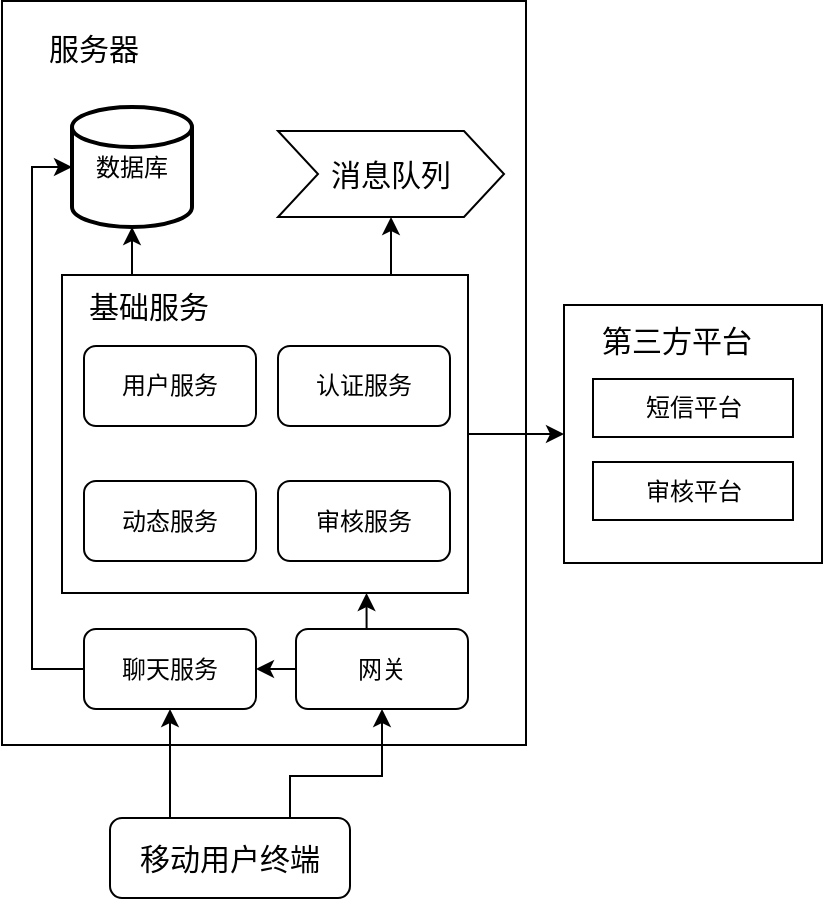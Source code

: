 <mxfile version="20.3.0" type="device"><diagram id="Obv40GJWV0r_5IDvKkLz" name="第 1 页"><mxGraphModel dx="798" dy="584" grid="0" gridSize="10" guides="1" tooltips="1" connect="1" arrows="1" fold="1" page="1" pageScale="1" pageWidth="827" pageHeight="1169" math="0" shadow="0"><root><mxCell id="0"/><mxCell id="1" parent="0"/><mxCell id="pnCWnW7sc-9CgfU26-8S-61" value="" style="whiteSpace=wrap;html=1;aspect=fixed;fontSize=15;" vertex="1" parent="1"><mxGeometry x="530" y="277.5" width="129" height="129" as="geometry"/></mxCell><mxCell id="pnCWnW7sc-9CgfU26-8S-62" value="短信平台" style="rounded=0;whiteSpace=wrap;html=1;" vertex="1" parent="1"><mxGeometry x="544.5" y="314.5" width="100" height="29" as="geometry"/></mxCell><mxCell id="pnCWnW7sc-9CgfU26-8S-63" value="第三方平台" style="text;html=1;strokeColor=none;fillColor=none;align=center;verticalAlign=middle;whiteSpace=wrap;rounded=0;fontSize=15;" vertex="1" parent="1"><mxGeometry x="544.5" y="280" width="83" height="30" as="geometry"/></mxCell><mxCell id="pnCWnW7sc-9CgfU26-8S-64" value="审核平台" style="rounded=0;whiteSpace=wrap;html=1;" vertex="1" parent="1"><mxGeometry x="544.5" y="356" width="100" height="29" as="geometry"/></mxCell><mxCell id="pnCWnW7sc-9CgfU26-8S-172" value="" style="rounded=0;whiteSpace=wrap;html=1;fontSize=15;" vertex="1" parent="1"><mxGeometry x="249" y="125.5" width="262" height="372" as="geometry"/></mxCell><mxCell id="pnCWnW7sc-9CgfU26-8S-187" style="edgeStyle=orthogonalEdgeStyle;rounded=0;orthogonalLoop=1;jettySize=auto;html=1;exitX=0;exitY=0.5;exitDx=0;exitDy=0;entryX=1;entryY=0.5;entryDx=0;entryDy=0;fontSize=15;" edge="1" parent="1" source="pnCWnW7sc-9CgfU26-8S-173" target="pnCWnW7sc-9CgfU26-8S-174"><mxGeometry relative="1" as="geometry"/></mxCell><mxCell id="pnCWnW7sc-9CgfU26-8S-188" style="edgeStyle=orthogonalEdgeStyle;rounded=0;orthogonalLoop=1;jettySize=auto;html=1;exitX=0.5;exitY=0;exitDx=0;exitDy=0;entryX=0.75;entryY=1;entryDx=0;entryDy=0;fontSize=15;" edge="1" parent="1" source="pnCWnW7sc-9CgfU26-8S-173" target="pnCWnW7sc-9CgfU26-8S-178"><mxGeometry relative="1" as="geometry"/></mxCell><mxCell id="pnCWnW7sc-9CgfU26-8S-173" value="网关" style="rounded=1;whiteSpace=wrap;html=1;" vertex="1" parent="1"><mxGeometry x="396" y="439.5" width="86" height="40" as="geometry"/></mxCell><mxCell id="pnCWnW7sc-9CgfU26-8S-186" style="edgeStyle=orthogonalEdgeStyle;rounded=0;orthogonalLoop=1;jettySize=auto;html=1;exitX=0;exitY=0.5;exitDx=0;exitDy=0;entryX=0;entryY=0.5;entryDx=0;entryDy=0;entryPerimeter=0;fontSize=15;" edge="1" parent="1" source="pnCWnW7sc-9CgfU26-8S-174" target="pnCWnW7sc-9CgfU26-8S-175"><mxGeometry relative="1" as="geometry"/></mxCell><mxCell id="pnCWnW7sc-9CgfU26-8S-174" value="聊天服务" style="rounded=1;whiteSpace=wrap;html=1;" vertex="1" parent="1"><mxGeometry x="290" y="439.5" width="86" height="40" as="geometry"/></mxCell><mxCell id="pnCWnW7sc-9CgfU26-8S-175" value="数据库" style="strokeWidth=2;html=1;shape=mxgraph.flowchart.database;whiteSpace=wrap;" vertex="1" parent="1"><mxGeometry x="284" y="178.5" width="60" height="60" as="geometry"/></mxCell><mxCell id="pnCWnW7sc-9CgfU26-8S-176" style="edgeStyle=orthogonalEdgeStyle;rounded=0;orthogonalLoop=1;jettySize=auto;html=1;exitX=0.25;exitY=0;exitDx=0;exitDy=0;entryX=0.5;entryY=1;entryDx=0;entryDy=0;entryPerimeter=0;fontSize=15;" edge="1" parent="1" source="pnCWnW7sc-9CgfU26-8S-178" target="pnCWnW7sc-9CgfU26-8S-175"><mxGeometry relative="1" as="geometry"/></mxCell><mxCell id="pnCWnW7sc-9CgfU26-8S-177" style="edgeStyle=orthogonalEdgeStyle;rounded=0;orthogonalLoop=1;jettySize=auto;html=1;exitX=0.75;exitY=0;exitDx=0;exitDy=0;entryX=0.5;entryY=1;entryDx=0;entryDy=0;fontSize=15;" edge="1" parent="1" source="pnCWnW7sc-9CgfU26-8S-178" target="pnCWnW7sc-9CgfU26-8S-183"><mxGeometry relative="1" as="geometry"/></mxCell><mxCell id="pnCWnW7sc-9CgfU26-8S-191" style="edgeStyle=orthogonalEdgeStyle;rounded=0;orthogonalLoop=1;jettySize=auto;html=1;exitX=1;exitY=0.5;exitDx=0;exitDy=0;entryX=0;entryY=0.5;entryDx=0;entryDy=0;fontSize=15;" edge="1" parent="1" source="pnCWnW7sc-9CgfU26-8S-178" target="pnCWnW7sc-9CgfU26-8S-61"><mxGeometry relative="1" as="geometry"/></mxCell><mxCell id="pnCWnW7sc-9CgfU26-8S-178" value="" style="rounded=0;whiteSpace=wrap;html=1;fontSize=15;" vertex="1" parent="1"><mxGeometry x="279" y="262.5" width="203" height="159" as="geometry"/></mxCell><mxCell id="pnCWnW7sc-9CgfU26-8S-179" value="动态服务" style="rounded=1;whiteSpace=wrap;html=1;" vertex="1" parent="1"><mxGeometry x="290" y="365.5" width="86" height="40" as="geometry"/></mxCell><mxCell id="pnCWnW7sc-9CgfU26-8S-180" value="审核服务" style="rounded=1;whiteSpace=wrap;html=1;" vertex="1" parent="1"><mxGeometry x="387" y="365.5" width="86" height="40" as="geometry"/></mxCell><mxCell id="pnCWnW7sc-9CgfU26-8S-181" value="用户服务" style="rounded=1;whiteSpace=wrap;html=1;" vertex="1" parent="1"><mxGeometry x="290" y="298" width="86" height="40" as="geometry"/></mxCell><mxCell id="pnCWnW7sc-9CgfU26-8S-182" value="认证服务" style="rounded=1;whiteSpace=wrap;html=1;" vertex="1" parent="1"><mxGeometry x="387" y="298" width="86" height="40" as="geometry"/></mxCell><mxCell id="pnCWnW7sc-9CgfU26-8S-183" value="消息队列" style="shape=step;perimeter=stepPerimeter;whiteSpace=wrap;html=1;fixedSize=1;fontSize=15;" vertex="1" parent="1"><mxGeometry x="387" y="190.5" width="113" height="43" as="geometry"/></mxCell><mxCell id="pnCWnW7sc-9CgfU26-8S-189" value="服务器" style="text;html=1;strokeColor=none;fillColor=none;align=center;verticalAlign=middle;whiteSpace=wrap;rounded=0;fontSize=15;" vertex="1" parent="1"><mxGeometry x="265" y="133.5" width="60" height="30" as="geometry"/></mxCell><mxCell id="pnCWnW7sc-9CgfU26-8S-190" value="基础服务" style="text;html=1;strokeColor=none;fillColor=none;align=center;verticalAlign=middle;whiteSpace=wrap;rounded=0;fontSize=15;" vertex="1" parent="1"><mxGeometry x="286" y="262.5" width="73" height="30" as="geometry"/></mxCell><mxCell id="pnCWnW7sc-9CgfU26-8S-194" style="edgeStyle=orthogonalEdgeStyle;rounded=0;orthogonalLoop=1;jettySize=auto;html=1;exitX=0.25;exitY=0;exitDx=0;exitDy=0;entryX=0.5;entryY=1;entryDx=0;entryDy=0;fontSize=15;" edge="1" parent="1" source="pnCWnW7sc-9CgfU26-8S-193" target="pnCWnW7sc-9CgfU26-8S-174"><mxGeometry relative="1" as="geometry"/></mxCell><mxCell id="pnCWnW7sc-9CgfU26-8S-195" style="edgeStyle=orthogonalEdgeStyle;rounded=0;orthogonalLoop=1;jettySize=auto;html=1;exitX=0.75;exitY=0;exitDx=0;exitDy=0;entryX=0.5;entryY=1;entryDx=0;entryDy=0;fontSize=15;" edge="1" parent="1" source="pnCWnW7sc-9CgfU26-8S-193" target="pnCWnW7sc-9CgfU26-8S-173"><mxGeometry relative="1" as="geometry"><Array as="points"><mxPoint x="393" y="513"/><mxPoint x="439" y="513"/></Array></mxGeometry></mxCell><mxCell id="pnCWnW7sc-9CgfU26-8S-193" value="移动用户终端" style="rounded=1;whiteSpace=wrap;html=1;fontSize=15;" vertex="1" parent="1"><mxGeometry x="303" y="534" width="120" height="40" as="geometry"/></mxCell></root></mxGraphModel></diagram></mxfile>